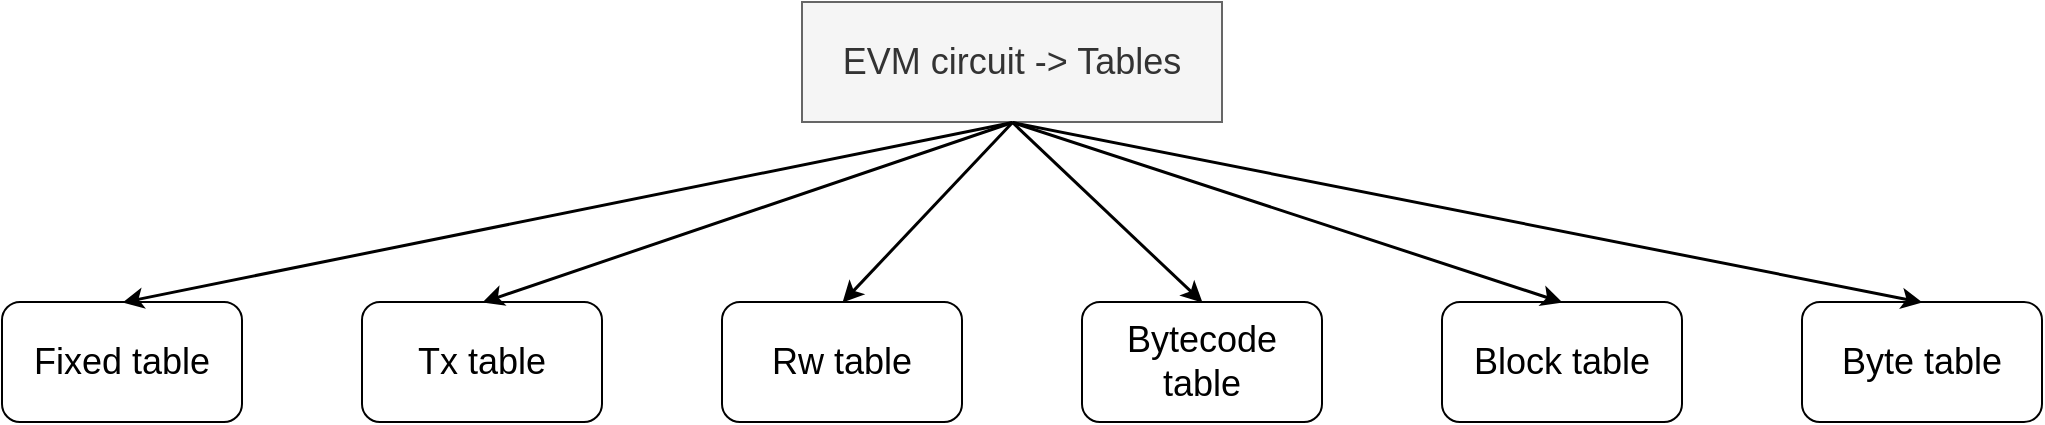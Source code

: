 <mxfile version="20.0.1" type="github">
  <diagram id="armhqeUeygUle4aU3SDP" name="Page-1">
    <mxGraphModel dx="1426" dy="794" grid="1" gridSize="10" guides="1" tooltips="1" connect="1" arrows="1" fold="1" page="1" pageScale="1" pageWidth="850" pageHeight="1100" math="0" shadow="0">
      <root>
        <mxCell id="0" />
        <mxCell id="1" parent="0" />
        <mxCell id="ORBNNmTDlNbMWPVycZKd-1" value="&lt;font style=&quot;font-size: 18px;&quot;&gt;EVM circuit -&amp;gt; Tables&lt;/font&gt;" style="rounded=0;whiteSpace=wrap;html=1;fillColor=#f5f5f5;strokeColor=#666666;strokeWidth=1;fontColor=#333333;" vertex="1" parent="1">
          <mxGeometry x="480" y="200" width="210" height="60" as="geometry" />
        </mxCell>
        <mxCell id="ORBNNmTDlNbMWPVycZKd-2" value="Fixed table" style="rounded=1;whiteSpace=wrap;html=1;fontSize=18;strokeWidth=1;" vertex="1" parent="1">
          <mxGeometry x="80" y="350" width="120" height="60" as="geometry" />
        </mxCell>
        <mxCell id="ORBNNmTDlNbMWPVycZKd-3" value="Tx table" style="rounded=1;whiteSpace=wrap;html=1;fontSize=18;strokeWidth=1;" vertex="1" parent="1">
          <mxGeometry x="260" y="350" width="120" height="60" as="geometry" />
        </mxCell>
        <mxCell id="ORBNNmTDlNbMWPVycZKd-4" value="Rw table" style="rounded=1;whiteSpace=wrap;html=1;fontSize=18;strokeWidth=1;" vertex="1" parent="1">
          <mxGeometry x="440" y="350" width="120" height="60" as="geometry" />
        </mxCell>
        <mxCell id="ORBNNmTDlNbMWPVycZKd-5" value="Bytecode table" style="rounded=1;whiteSpace=wrap;html=1;fontSize=18;strokeWidth=1;" vertex="1" parent="1">
          <mxGeometry x="620" y="350" width="120" height="60" as="geometry" />
        </mxCell>
        <mxCell id="ORBNNmTDlNbMWPVycZKd-6" value="Block table" style="rounded=1;whiteSpace=wrap;html=1;fontSize=18;strokeWidth=1;" vertex="1" parent="1">
          <mxGeometry x="800" y="350" width="120" height="60" as="geometry" />
        </mxCell>
        <mxCell id="ORBNNmTDlNbMWPVycZKd-7" value="Byte table" style="rounded=1;whiteSpace=wrap;html=1;fontSize=18;strokeWidth=1;" vertex="1" parent="1">
          <mxGeometry x="980" y="350" width="120" height="60" as="geometry" />
        </mxCell>
        <mxCell id="ORBNNmTDlNbMWPVycZKd-8" value="" style="endArrow=classic;html=1;rounded=0;fontSize=18;exitX=0.5;exitY=1;exitDx=0;exitDy=0;entryX=0.5;entryY=0;entryDx=0;entryDy=0;strokeWidth=1.5;" edge="1" parent="1" source="ORBNNmTDlNbMWPVycZKd-1" target="ORBNNmTDlNbMWPVycZKd-2">
          <mxGeometry width="50" height="50" relative="1" as="geometry">
            <mxPoint x="400" y="420" as="sourcePoint" />
            <mxPoint x="450" y="370" as="targetPoint" />
          </mxGeometry>
        </mxCell>
        <mxCell id="ORBNNmTDlNbMWPVycZKd-9" value="" style="endArrow=classic;html=1;rounded=0;fontSize=18;exitX=0.5;exitY=1;exitDx=0;exitDy=0;entryX=0.5;entryY=0;entryDx=0;entryDy=0;strokeWidth=1.5;" edge="1" parent="1" source="ORBNNmTDlNbMWPVycZKd-1" target="ORBNNmTDlNbMWPVycZKd-3">
          <mxGeometry width="50" height="50" relative="1" as="geometry">
            <mxPoint x="595" y="270" as="sourcePoint" />
            <mxPoint x="150" y="360" as="targetPoint" />
          </mxGeometry>
        </mxCell>
        <mxCell id="ORBNNmTDlNbMWPVycZKd-10" value="" style="endArrow=classic;html=1;rounded=0;fontSize=18;exitX=0.5;exitY=1;exitDx=0;exitDy=0;entryX=0.5;entryY=0;entryDx=0;entryDy=0;strokeWidth=1.5;" edge="1" parent="1" source="ORBNNmTDlNbMWPVycZKd-1" target="ORBNNmTDlNbMWPVycZKd-4">
          <mxGeometry width="50" height="50" relative="1" as="geometry">
            <mxPoint x="595" y="270" as="sourcePoint" />
            <mxPoint x="330" y="360" as="targetPoint" />
          </mxGeometry>
        </mxCell>
        <mxCell id="ORBNNmTDlNbMWPVycZKd-11" value="" style="endArrow=classic;html=1;rounded=0;fontSize=18;exitX=0.5;exitY=1;exitDx=0;exitDy=0;entryX=0.5;entryY=0;entryDx=0;entryDy=0;strokeWidth=1.5;" edge="1" parent="1" source="ORBNNmTDlNbMWPVycZKd-1" target="ORBNNmTDlNbMWPVycZKd-5">
          <mxGeometry width="50" height="50" relative="1" as="geometry">
            <mxPoint x="595" y="270" as="sourcePoint" />
            <mxPoint x="510" y="360" as="targetPoint" />
          </mxGeometry>
        </mxCell>
        <mxCell id="ORBNNmTDlNbMWPVycZKd-12" value="" style="endArrow=classic;html=1;rounded=0;fontSize=18;exitX=0.5;exitY=1;exitDx=0;exitDy=0;entryX=0.5;entryY=0;entryDx=0;entryDy=0;strokeWidth=1.5;" edge="1" parent="1" source="ORBNNmTDlNbMWPVycZKd-1" target="ORBNNmTDlNbMWPVycZKd-6">
          <mxGeometry width="50" height="50" relative="1" as="geometry">
            <mxPoint x="595" y="270" as="sourcePoint" />
            <mxPoint x="690" y="360" as="targetPoint" />
          </mxGeometry>
        </mxCell>
        <mxCell id="ORBNNmTDlNbMWPVycZKd-13" value="" style="endArrow=classic;html=1;rounded=0;fontSize=18;exitX=0.5;exitY=1;exitDx=0;exitDy=0;entryX=0.5;entryY=0;entryDx=0;entryDy=0;strokeWidth=1.5;" edge="1" parent="1" source="ORBNNmTDlNbMWPVycZKd-1" target="ORBNNmTDlNbMWPVycZKd-7">
          <mxGeometry width="50" height="50" relative="1" as="geometry">
            <mxPoint x="595" y="270" as="sourcePoint" />
            <mxPoint x="870" y="360" as="targetPoint" />
          </mxGeometry>
        </mxCell>
      </root>
    </mxGraphModel>
  </diagram>
</mxfile>
